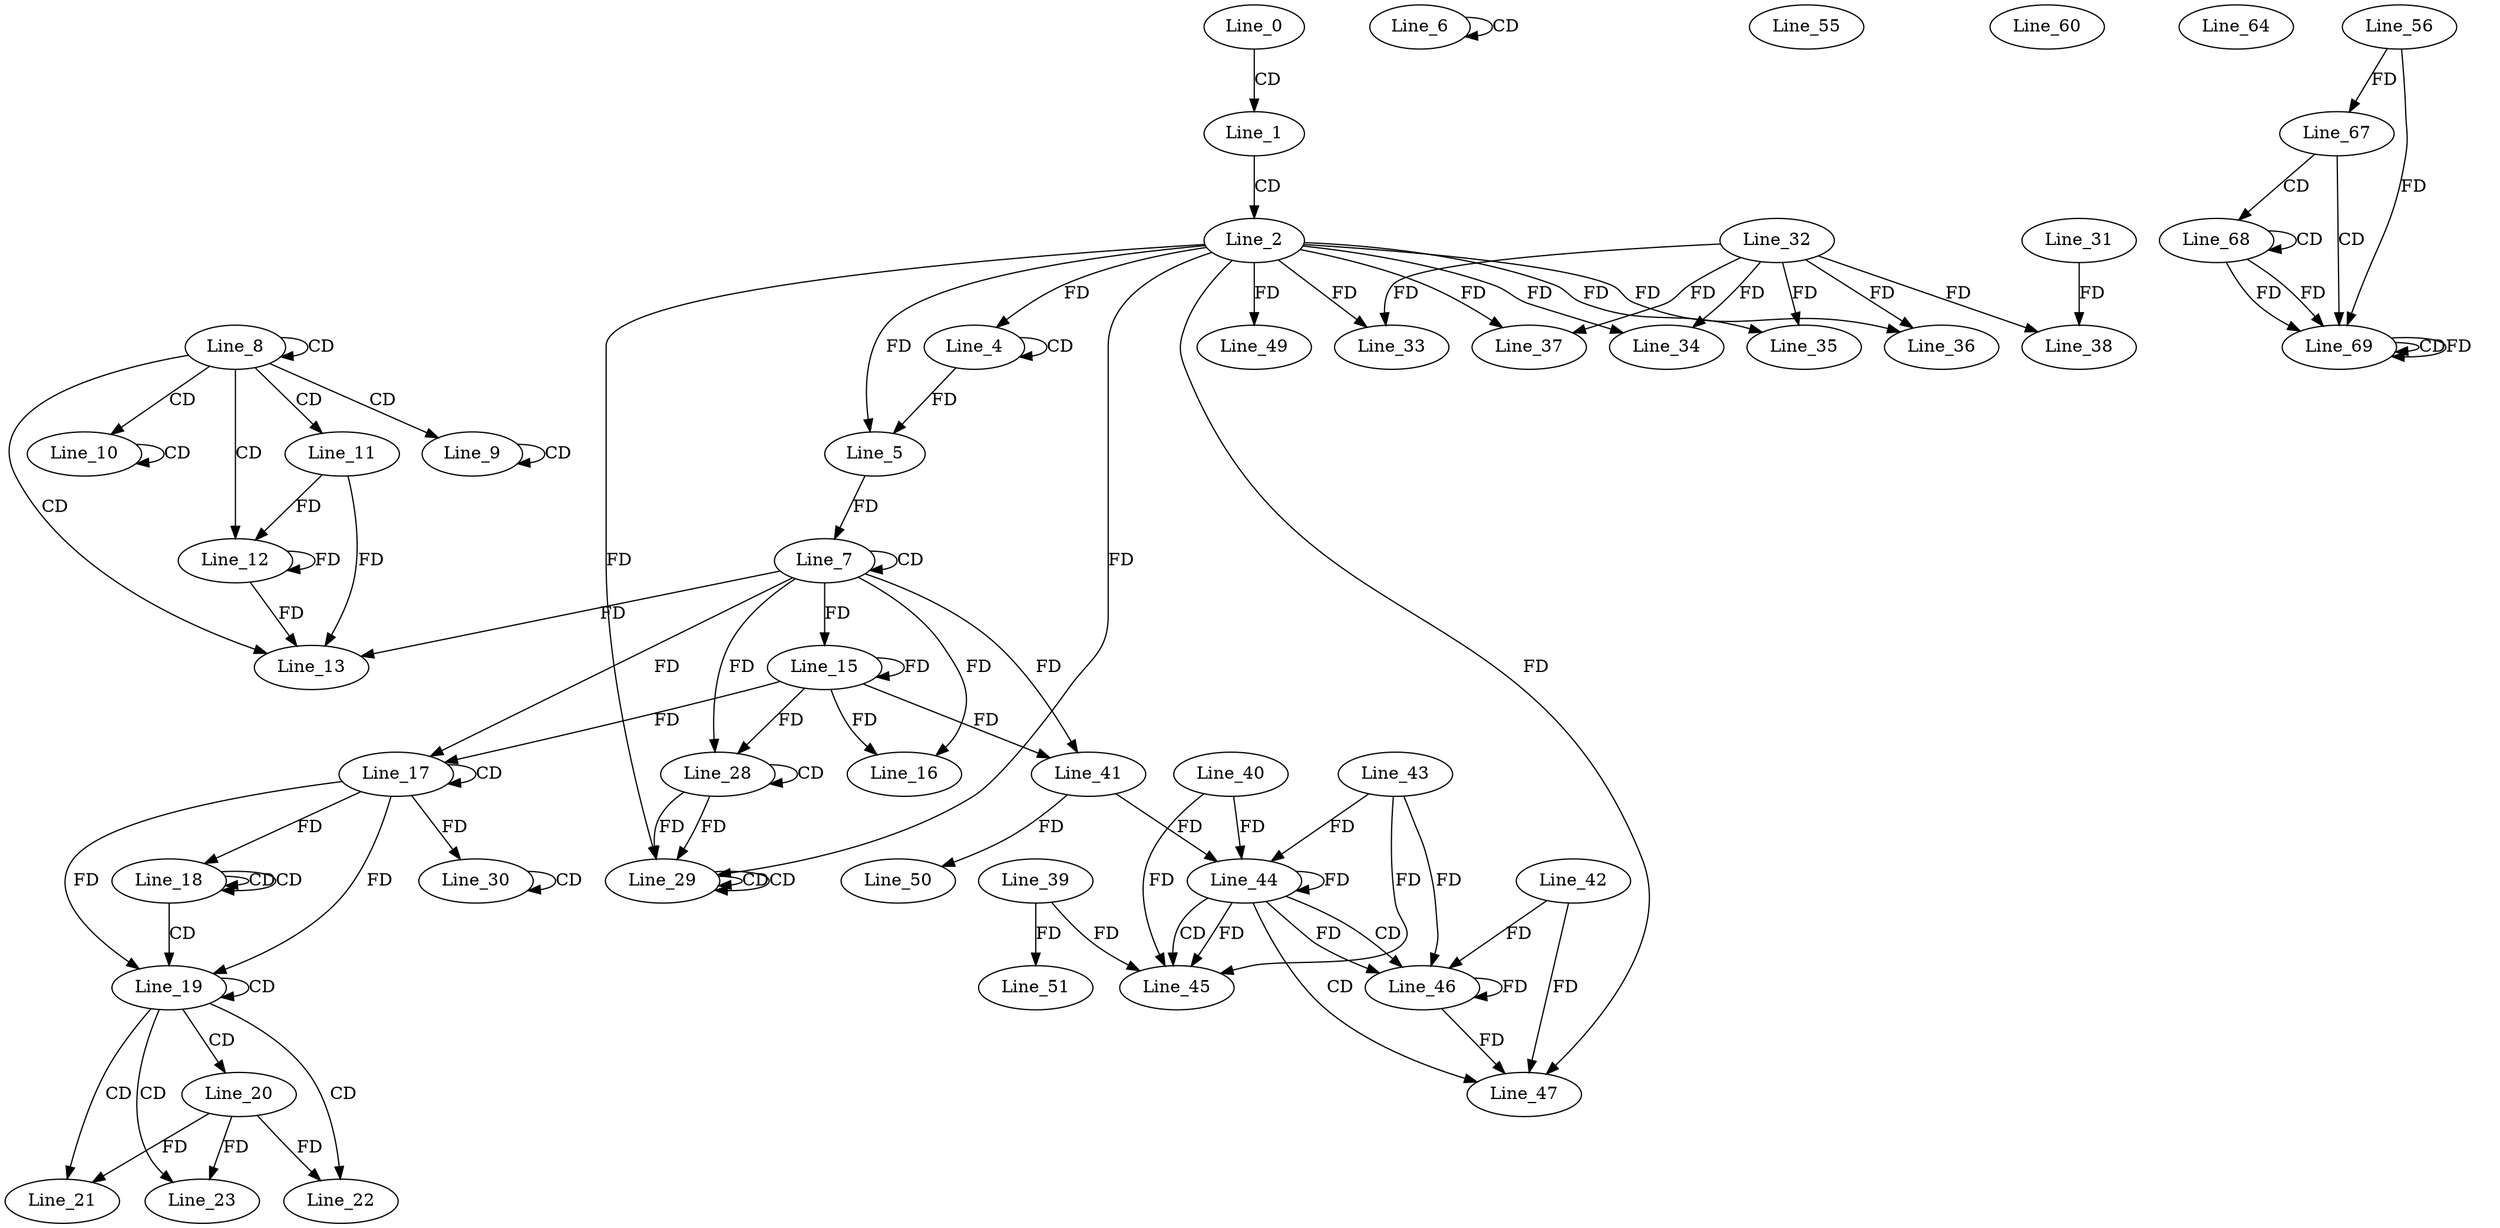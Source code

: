 digraph G {
  Line_0;
  Line_1;
  Line_2;
  Line_4;
  Line_4;
  Line_5;
  Line_6;
  Line_6;
  Line_7;
  Line_7;
  Line_5;
  Line_8;
  Line_8;
  Line_9;
  Line_9;
  Line_10;
  Line_10;
  Line_11;
  Line_12;
  Line_12;
  Line_13;
  Line_15;
  Line_15;
  Line_16;
  Line_17;
  Line_17;
  Line_17;
  Line_18;
  Line_18;
  Line_18;
  Line_19;
  Line_19;
  Line_20;
  Line_21;
  Line_22;
  Line_23;
  Line_28;
  Line_28;
  Line_29;
  Line_29;
  Line_29;
  Line_30;
  Line_30;
  Line_30;
  Line_32;
  Line_33;
  Line_34;
  Line_35;
  Line_35;
  Line_36;
  Line_37;
  Line_38;
  Line_31;
  Line_41;
  Line_44;
  Line_43;
  Line_44;
  Line_41;
  Line_40;
  Line_44;
  Line_45;
  Line_39;
  Line_46;
  Line_42;
  Line_47;
  Line_49;
  Line_50;
  Line_51;
  Line_55;
  Line_60;
  Line_64;
  Line_56;
  Line_67;
  Line_68;
  Line_68;
  Line_69;
  Line_69;
  Line_69;
  Line_0 -> Line_1 [ label="CD" ];
  Line_1 -> Line_2 [ label="CD" ];
  Line_4 -> Line_4 [ label="CD" ];
  Line_2 -> Line_4 [ label="FD" ];
  Line_2 -> Line_5 [ label="FD" ];
  Line_4 -> Line_5 [ label="FD" ];
  Line_6 -> Line_6 [ label="CD" ];
  Line_7 -> Line_7 [ label="CD" ];
  Line_5 -> Line_7 [ label="FD" ];
  Line_8 -> Line_8 [ label="CD" ];
  Line_8 -> Line_9 [ label="CD" ];
  Line_9 -> Line_9 [ label="CD" ];
  Line_8 -> Line_10 [ label="CD" ];
  Line_10 -> Line_10 [ label="CD" ];
  Line_8 -> Line_11 [ label="CD" ];
  Line_8 -> Line_12 [ label="CD" ];
  Line_11 -> Line_12 [ label="FD" ];
  Line_12 -> Line_12 [ label="FD" ];
  Line_8 -> Line_13 [ label="CD" ];
  Line_7 -> Line_13 [ label="FD" ];
  Line_11 -> Line_13 [ label="FD" ];
  Line_12 -> Line_13 [ label="FD" ];
  Line_7 -> Line_15 [ label="FD" ];
  Line_15 -> Line_15 [ label="FD" ];
  Line_7 -> Line_16 [ label="FD" ];
  Line_15 -> Line_16 [ label="FD" ];
  Line_17 -> Line_17 [ label="CD" ];
  Line_7 -> Line_17 [ label="FD" ];
  Line_15 -> Line_17 [ label="FD" ];
  Line_18 -> Line_18 [ label="CD" ];
  Line_18 -> Line_18 [ label="CD" ];
  Line_17 -> Line_18 [ label="FD" ];
  Line_18 -> Line_19 [ label="CD" ];
  Line_17 -> Line_19 [ label="FD" ];
  Line_19 -> Line_19 [ label="CD" ];
  Line_17 -> Line_19 [ label="FD" ];
  Line_19 -> Line_20 [ label="CD" ];
  Line_19 -> Line_21 [ label="CD" ];
  Line_20 -> Line_21 [ label="FD" ];
  Line_19 -> Line_22 [ label="CD" ];
  Line_20 -> Line_22 [ label="FD" ];
  Line_19 -> Line_23 [ label="CD" ];
  Line_20 -> Line_23 [ label="FD" ];
  Line_28 -> Line_28 [ label="CD" ];
  Line_7 -> Line_28 [ label="FD" ];
  Line_15 -> Line_28 [ label="FD" ];
  Line_28 -> Line_29 [ label="FD" ];
  Line_29 -> Line_29 [ label="CD" ];
  Line_2 -> Line_29 [ label="FD" ];
  Line_29 -> Line_29 [ label="CD" ];
  Line_2 -> Line_29 [ label="FD" ];
  Line_28 -> Line_29 [ label="FD" ];
  Line_30 -> Line_30 [ label="CD" ];
  Line_17 -> Line_30 [ label="FD" ];
  Line_32 -> Line_33 [ label="FD" ];
  Line_2 -> Line_33 [ label="FD" ];
  Line_32 -> Line_34 [ label="FD" ];
  Line_2 -> Line_34 [ label="FD" ];
  Line_32 -> Line_35 [ label="FD" ];
  Line_2 -> Line_35 [ label="FD" ];
  Line_32 -> Line_36 [ label="FD" ];
  Line_2 -> Line_36 [ label="FD" ];
  Line_32 -> Line_37 [ label="FD" ];
  Line_2 -> Line_37 [ label="FD" ];
  Line_32 -> Line_38 [ label="FD" ];
  Line_31 -> Line_38 [ label="FD" ];
  Line_7 -> Line_41 [ label="FD" ];
  Line_15 -> Line_41 [ label="FD" ];
  Line_44 -> Line_44 [ label="FD" ];
  Line_43 -> Line_44 [ label="FD" ];
  Line_41 -> Line_44 [ label="FD" ];
  Line_40 -> Line_44 [ label="FD" ];
  Line_44 -> Line_45 [ label="CD" ];
  Line_39 -> Line_45 [ label="FD" ];
  Line_40 -> Line_45 [ label="FD" ];
  Line_44 -> Line_45 [ label="FD" ];
  Line_43 -> Line_45 [ label="FD" ];
  Line_44 -> Line_46 [ label="CD" ];
  Line_46 -> Line_46 [ label="FD" ];
  Line_42 -> Line_46 [ label="FD" ];
  Line_44 -> Line_46 [ label="FD" ];
  Line_43 -> Line_46 [ label="FD" ];
  Line_44 -> Line_47 [ label="CD" ];
  Line_2 -> Line_47 [ label="FD" ];
  Line_46 -> Line_47 [ label="FD" ];
  Line_42 -> Line_47 [ label="FD" ];
  Line_2 -> Line_49 [ label="FD" ];
  Line_41 -> Line_50 [ label="FD" ];
  Line_39 -> Line_51 [ label="FD" ];
  Line_56 -> Line_67 [ label="FD" ];
  Line_67 -> Line_68 [ label="CD" ];
  Line_68 -> Line_68 [ label="CD" ];
  Line_67 -> Line_69 [ label="CD" ];
  Line_68 -> Line_69 [ label="FD" ];
  Line_69 -> Line_69 [ label="CD" ];
  Line_56 -> Line_69 [ label="FD" ];
  Line_69 -> Line_69 [ label="FD" ];
  Line_68 -> Line_69 [ label="FD" ];
}

